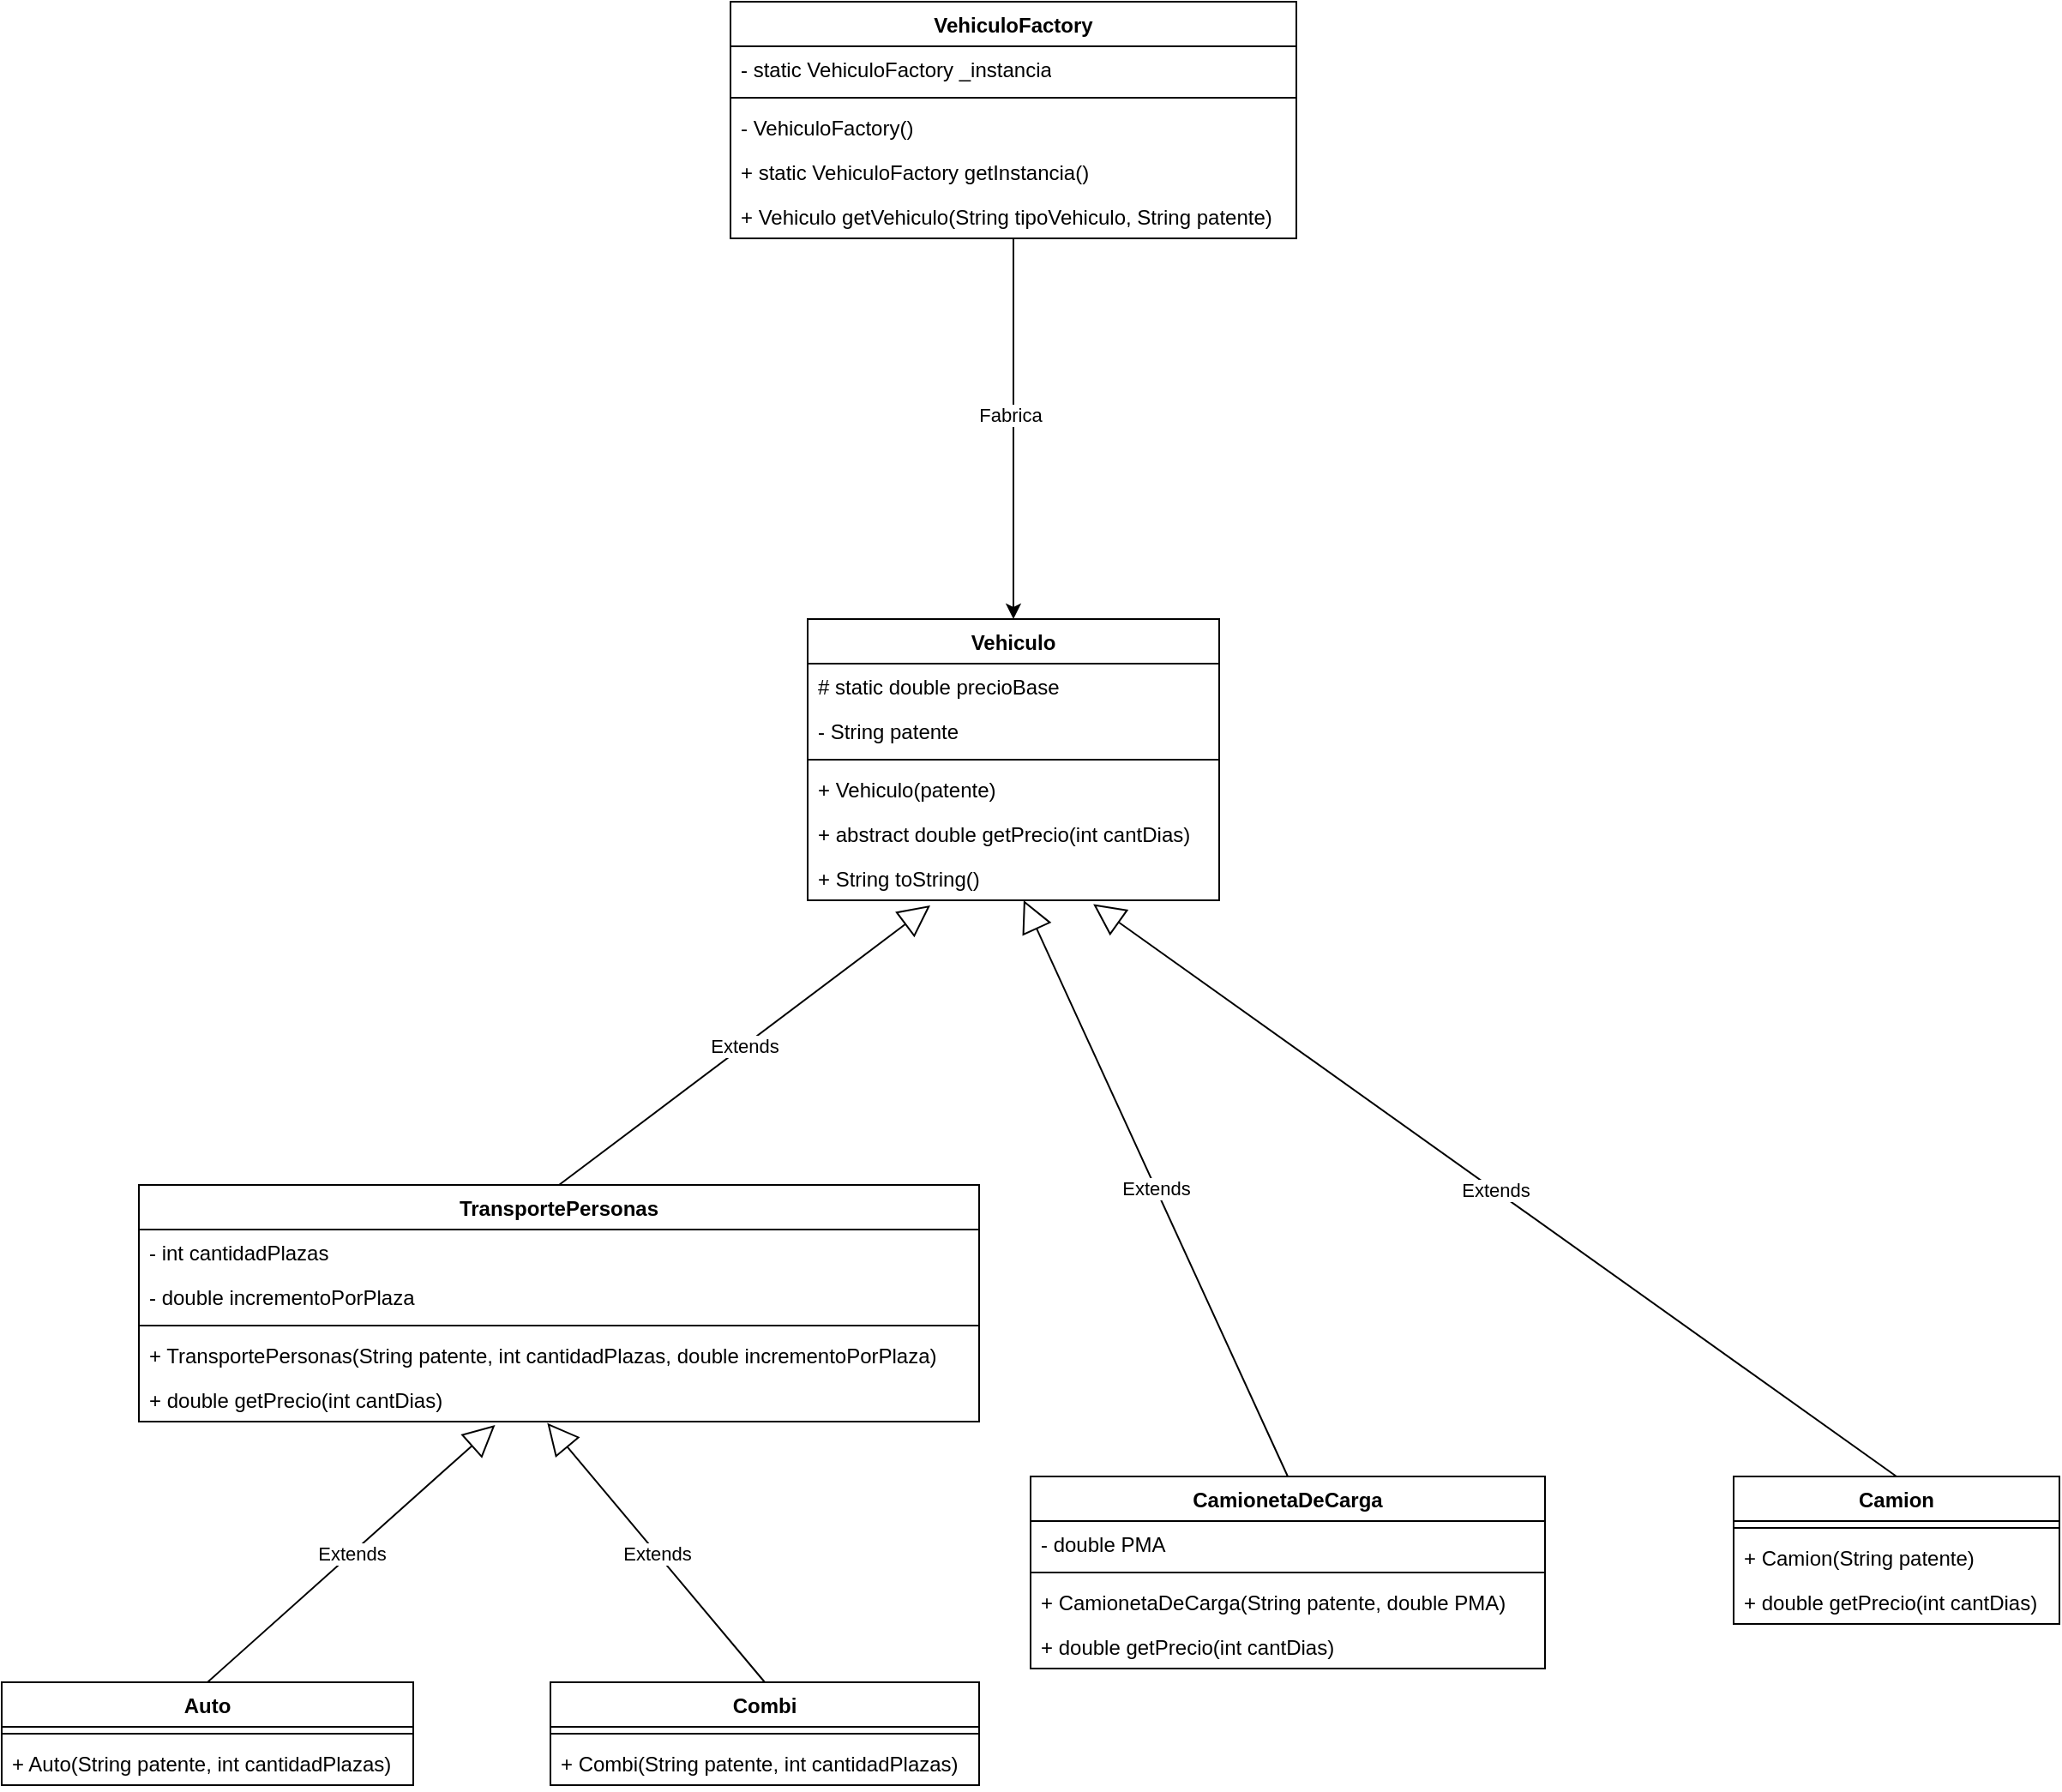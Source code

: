 <mxfile>
    <diagram id="T6w8NtiXbmCOqj-hvnN3" name="Página-1">
        <mxGraphModel dx="1474" dy="366" grid="1" gridSize="10" guides="1" tooltips="1" connect="1" arrows="1" fold="1" page="1" pageScale="1" pageWidth="827" pageHeight="1169" math="0" shadow="0">
            <root>
                <mxCell id="0"/>
                <mxCell id="1" parent="0"/>
                <mxCell id="2" value="Vehiculo" style="swimlane;fontStyle=1;align=center;verticalAlign=top;childLayout=stackLayout;horizontal=1;startSize=26;horizontalStack=0;resizeParent=1;resizeParentMax=0;resizeLast=0;collapsible=1;marginBottom=0;whiteSpace=wrap;html=1;" parent="1" vertex="1">
                    <mxGeometry x="-120" y="380" width="240" height="164" as="geometry"/>
                </mxCell>
                <mxCell id="6" value="# static double precioBase" style="text;strokeColor=none;fillColor=none;align=left;verticalAlign=top;spacingLeft=4;spacingRight=4;overflow=hidden;rotatable=0;points=[[0,0.5],[1,0.5]];portConstraint=eastwest;whiteSpace=wrap;html=1;" parent="2" vertex="1">
                    <mxGeometry y="26" width="240" height="26" as="geometry"/>
                </mxCell>
                <mxCell id="3" value="- String patente" style="text;strokeColor=none;fillColor=none;align=left;verticalAlign=top;spacingLeft=4;spacingRight=4;overflow=hidden;rotatable=0;points=[[0,0.5],[1,0.5]];portConstraint=eastwest;whiteSpace=wrap;html=1;" parent="2" vertex="1">
                    <mxGeometry y="52" width="240" height="26" as="geometry"/>
                </mxCell>
                <mxCell id="4" value="" style="line;strokeWidth=1;fillColor=none;align=left;verticalAlign=middle;spacingTop=-1;spacingLeft=3;spacingRight=3;rotatable=0;labelPosition=right;points=[];portConstraint=eastwest;strokeColor=inherit;" parent="2" vertex="1">
                    <mxGeometry y="78" width="240" height="8" as="geometry"/>
                </mxCell>
                <mxCell id="7" value="+ Vehiculo(patente)" style="text;strokeColor=none;fillColor=none;align=left;verticalAlign=top;spacingLeft=4;spacingRight=4;overflow=hidden;rotatable=0;points=[[0,0.5],[1,0.5]];portConstraint=eastwest;whiteSpace=wrap;html=1;" parent="2" vertex="1">
                    <mxGeometry y="86" width="240" height="26" as="geometry"/>
                </mxCell>
                <mxCell id="15" value="+ abstract double getPrecio(int cantDias)" style="text;strokeColor=none;fillColor=none;align=left;verticalAlign=top;spacingLeft=4;spacingRight=4;overflow=hidden;rotatable=0;points=[[0,0.5],[1,0.5]];portConstraint=eastwest;whiteSpace=wrap;html=1;" parent="2" vertex="1">
                    <mxGeometry y="112" width="240" height="26" as="geometry"/>
                </mxCell>
                <mxCell id="5" value="+ String toString()" style="text;strokeColor=none;fillColor=none;align=left;verticalAlign=top;spacingLeft=4;spacingRight=4;overflow=hidden;rotatable=0;points=[[0,0.5],[1,0.5]];portConstraint=eastwest;whiteSpace=wrap;html=1;" parent="2" vertex="1">
                    <mxGeometry y="138" width="240" height="26" as="geometry"/>
                </mxCell>
                <mxCell id="8" value="TransportePersonas" style="swimlane;fontStyle=1;align=center;verticalAlign=top;childLayout=stackLayout;horizontal=1;startSize=26;horizontalStack=0;resizeParent=1;resizeParentMax=0;resizeLast=0;collapsible=1;marginBottom=0;whiteSpace=wrap;html=1;" parent="1" vertex="1">
                    <mxGeometry x="-510" y="710" width="490" height="138" as="geometry"/>
                </mxCell>
                <mxCell id="17" value="- int cantidadPlazas" style="text;strokeColor=none;fillColor=none;align=left;verticalAlign=top;spacingLeft=4;spacingRight=4;overflow=hidden;rotatable=0;points=[[0,0.5],[1,0.5]];portConstraint=eastwest;whiteSpace=wrap;html=1;" parent="8" vertex="1">
                    <mxGeometry y="26" width="490" height="26" as="geometry"/>
                </mxCell>
                <mxCell id="9" value="- double incrementoPorPlaza" style="text;strokeColor=none;fillColor=none;align=left;verticalAlign=top;spacingLeft=4;spacingRight=4;overflow=hidden;rotatable=0;points=[[0,0.5],[1,0.5]];portConstraint=eastwest;whiteSpace=wrap;html=1;" parent="8" vertex="1">
                    <mxGeometry y="52" width="490" height="26" as="geometry"/>
                </mxCell>
                <mxCell id="10" value="" style="line;strokeWidth=1;fillColor=none;align=left;verticalAlign=middle;spacingTop=-1;spacingLeft=3;spacingRight=3;rotatable=0;labelPosition=right;points=[];portConstraint=eastwest;strokeColor=inherit;" parent="8" vertex="1">
                    <mxGeometry y="78" width="490" height="8" as="geometry"/>
                </mxCell>
                <mxCell id="14" value="+ TransportePersonas(String patente, int cantidadPlazas,&amp;nbsp;&lt;span style=&quot;color: rgb(0, 0, 0);&quot;&gt;double incrementoPorPlaza&lt;/span&gt;)" style="text;strokeColor=none;fillColor=none;align=left;verticalAlign=top;spacingLeft=4;spacingRight=4;overflow=hidden;rotatable=0;points=[[0,0.5],[1,0.5]];portConstraint=eastwest;whiteSpace=wrap;html=1;" parent="8" vertex="1">
                    <mxGeometry y="86" width="490" height="26" as="geometry"/>
                </mxCell>
                <mxCell id="11" value="+&amp;nbsp;&lt;span style=&quot;color: rgb(0, 0, 0);&quot;&gt;double getPrecio(int cantDias)&lt;/span&gt;" style="text;strokeColor=none;fillColor=none;align=left;verticalAlign=top;spacingLeft=4;spacingRight=4;overflow=hidden;rotatable=0;points=[[0,0.5],[1,0.5]];portConstraint=eastwest;whiteSpace=wrap;html=1;" parent="8" vertex="1">
                    <mxGeometry y="112" width="490" height="26" as="geometry"/>
                </mxCell>
                <mxCell id="16" value="Extends" style="endArrow=block;endSize=16;endFill=0;html=1;entryX=0.298;entryY=1.115;entryDx=0;entryDy=0;entryPerimeter=0;exitX=0.5;exitY=0;exitDx=0;exitDy=0;" parent="1" source="8" target="5" edge="1">
                    <mxGeometry width="160" relative="1" as="geometry">
                        <mxPoint x="-230" y="740" as="sourcePoint"/>
                        <mxPoint x="-70" y="740" as="targetPoint"/>
                    </mxGeometry>
                </mxCell>
                <mxCell id="18" value="Auto" style="swimlane;fontStyle=1;align=center;verticalAlign=top;childLayout=stackLayout;horizontal=1;startSize=26;horizontalStack=0;resizeParent=1;resizeParentMax=0;resizeLast=0;collapsible=1;marginBottom=0;whiteSpace=wrap;html=1;" parent="1" vertex="1">
                    <mxGeometry x="-590" y="1000" width="240" height="60" as="geometry"/>
                </mxCell>
                <mxCell id="20" value="" style="line;strokeWidth=1;fillColor=none;align=left;verticalAlign=middle;spacingTop=-1;spacingLeft=3;spacingRight=3;rotatable=0;labelPosition=right;points=[];portConstraint=eastwest;strokeColor=inherit;" parent="18" vertex="1">
                    <mxGeometry y="26" width="240" height="8" as="geometry"/>
                </mxCell>
                <mxCell id="22" value="+ Auto(String patente, int cantidadPlazas)" style="text;strokeColor=none;fillColor=none;align=left;verticalAlign=top;spacingLeft=4;spacingRight=4;overflow=hidden;rotatable=0;points=[[0,0.5],[1,0.5]];portConstraint=eastwest;whiteSpace=wrap;html=1;" parent="18" vertex="1">
                    <mxGeometry y="34" width="240" height="26" as="geometry"/>
                </mxCell>
                <mxCell id="23" value="Extends" style="endArrow=block;endSize=16;endFill=0;html=1;entryX=0.424;entryY=1.077;entryDx=0;entryDy=0;entryPerimeter=0;exitX=0.5;exitY=0;exitDx=0;exitDy=0;" parent="1" source="18" target="11" edge="1">
                    <mxGeometry width="160" relative="1" as="geometry">
                        <mxPoint x="-430" y="1070" as="sourcePoint"/>
                        <mxPoint x="-270" y="1070" as="targetPoint"/>
                    </mxGeometry>
                </mxCell>
                <mxCell id="24" value="Combi" style="swimlane;fontStyle=1;align=center;verticalAlign=top;childLayout=stackLayout;horizontal=1;startSize=26;horizontalStack=0;resizeParent=1;resizeParentMax=0;resizeLast=0;collapsible=1;marginBottom=0;whiteSpace=wrap;html=1;" parent="1" vertex="1">
                    <mxGeometry x="-270" y="1000" width="250" height="60" as="geometry"/>
                </mxCell>
                <mxCell id="26" value="" style="line;strokeWidth=1;fillColor=none;align=left;verticalAlign=middle;spacingTop=-1;spacingLeft=3;spacingRight=3;rotatable=0;labelPosition=right;points=[];portConstraint=eastwest;strokeColor=inherit;" parent="24" vertex="1">
                    <mxGeometry y="26" width="250" height="8" as="geometry"/>
                </mxCell>
                <mxCell id="28" value="+ Combi(String patente, int cantidadPlazas)" style="text;strokeColor=none;fillColor=none;align=left;verticalAlign=top;spacingLeft=4;spacingRight=4;overflow=hidden;rotatable=0;points=[[0,0.5],[1,0.5]];portConstraint=eastwest;whiteSpace=wrap;html=1;" parent="24" vertex="1">
                    <mxGeometry y="34" width="250" height="26" as="geometry"/>
                </mxCell>
                <mxCell id="29" value="Extends" style="endArrow=block;endSize=16;endFill=0;html=1;entryX=0.486;entryY=1.031;entryDx=0;entryDy=0;entryPerimeter=0;exitX=0.5;exitY=0;exitDx=0;exitDy=0;" parent="1" source="24" target="11" edge="1">
                    <mxGeometry width="160" relative="1" as="geometry">
                        <mxPoint x="-280" y="980" as="sourcePoint"/>
                        <mxPoint x="-120" y="980" as="targetPoint"/>
                    </mxGeometry>
                </mxCell>
                <mxCell id="30" value="CamionetaDeCarga" style="swimlane;fontStyle=1;align=center;verticalAlign=top;childLayout=stackLayout;horizontal=1;startSize=26;horizontalStack=0;resizeParent=1;resizeParentMax=0;resizeLast=0;collapsible=1;marginBottom=0;whiteSpace=wrap;html=1;" parent="1" vertex="1">
                    <mxGeometry x="10" y="880" width="300" height="112" as="geometry"/>
                </mxCell>
                <mxCell id="31" value="- double PMA" style="text;strokeColor=none;fillColor=none;align=left;verticalAlign=top;spacingLeft=4;spacingRight=4;overflow=hidden;rotatable=0;points=[[0,0.5],[1,0.5]];portConstraint=eastwest;whiteSpace=wrap;html=1;" parent="30" vertex="1">
                    <mxGeometry y="26" width="300" height="26" as="geometry"/>
                </mxCell>
                <mxCell id="32" value="" style="line;strokeWidth=1;fillColor=none;align=left;verticalAlign=middle;spacingTop=-1;spacingLeft=3;spacingRight=3;rotatable=0;labelPosition=right;points=[];portConstraint=eastwest;strokeColor=inherit;" parent="30" vertex="1">
                    <mxGeometry y="52" width="300" height="8" as="geometry"/>
                </mxCell>
                <mxCell id="34" value="+ CamionetaDeCarga(String patente,&amp;nbsp;&lt;span style=&quot;color: rgb(0, 0, 0);&quot;&gt;double PMA&lt;/span&gt;)" style="text;strokeColor=none;fillColor=none;align=left;verticalAlign=top;spacingLeft=4;spacingRight=4;overflow=hidden;rotatable=0;points=[[0,0.5],[1,0.5]];portConstraint=eastwest;whiteSpace=wrap;html=1;" parent="30" vertex="1">
                    <mxGeometry y="60" width="300" height="26" as="geometry"/>
                </mxCell>
                <mxCell id="36" value="+&amp;nbsp;&lt;span style=&quot;color: rgb(0, 0, 0);&quot;&gt;double getPrecio(int cantDias)&lt;/span&gt;" style="text;strokeColor=none;fillColor=none;align=left;verticalAlign=top;spacingLeft=4;spacingRight=4;overflow=hidden;rotatable=0;points=[[0,0.5],[1,0.5]];portConstraint=eastwest;whiteSpace=wrap;html=1;" parent="30" vertex="1">
                    <mxGeometry y="86" width="300" height="26" as="geometry"/>
                </mxCell>
                <mxCell id="37" value="Extends" style="endArrow=block;endSize=16;endFill=0;html=1;exitX=0.5;exitY=0;exitDx=0;exitDy=0;" parent="1" source="30" target="5" edge="1">
                    <mxGeometry width="160" relative="1" as="geometry">
                        <mxPoint x="380" y="700" as="sourcePoint"/>
                        <mxPoint x="540" y="700" as="targetPoint"/>
                    </mxGeometry>
                </mxCell>
                <mxCell id="38" value="Camion" style="swimlane;fontStyle=1;align=center;verticalAlign=top;childLayout=stackLayout;horizontal=1;startSize=26;horizontalStack=0;resizeParent=1;resizeParentMax=0;resizeLast=0;collapsible=1;marginBottom=0;whiteSpace=wrap;html=1;" parent="1" vertex="1">
                    <mxGeometry x="420" y="880" width="190" height="86" as="geometry"/>
                </mxCell>
                <mxCell id="40" value="" style="line;strokeWidth=1;fillColor=none;align=left;verticalAlign=middle;spacingTop=-1;spacingLeft=3;spacingRight=3;rotatable=0;labelPosition=right;points=[];portConstraint=eastwest;strokeColor=inherit;" parent="38" vertex="1">
                    <mxGeometry y="26" width="190" height="8" as="geometry"/>
                </mxCell>
                <mxCell id="52" value="+ Camion(String patente)" style="text;strokeColor=none;fillColor=none;align=left;verticalAlign=top;spacingLeft=4;spacingRight=4;overflow=hidden;rotatable=0;points=[[0,0.5],[1,0.5]];portConstraint=eastwest;whiteSpace=wrap;html=1;" vertex="1" parent="38">
                    <mxGeometry y="34" width="190" height="26" as="geometry"/>
                </mxCell>
                <mxCell id="42" value="+&amp;nbsp;&lt;span style=&quot;color: rgb(0, 0, 0);&quot;&gt;double getPrecio(int cantDias)&lt;/span&gt;" style="text;strokeColor=none;fillColor=none;align=left;verticalAlign=top;spacingLeft=4;spacingRight=4;overflow=hidden;rotatable=0;points=[[0,0.5],[1,0.5]];portConstraint=eastwest;whiteSpace=wrap;html=1;" parent="38" vertex="1">
                    <mxGeometry y="60" width="190" height="26" as="geometry"/>
                </mxCell>
                <mxCell id="43" value="Extends" style="endArrow=block;endSize=16;endFill=0;html=1;entryX=0.694;entryY=1.086;entryDx=0;entryDy=0;entryPerimeter=0;exitX=0.5;exitY=0;exitDx=0;exitDy=0;" parent="1" source="38" target="5" edge="1">
                    <mxGeometry width="160" relative="1" as="geometry">
                        <mxPoint x="370" y="770" as="sourcePoint"/>
                        <mxPoint x="530" y="770" as="targetPoint"/>
                    </mxGeometry>
                </mxCell>
                <mxCell id="44" value="VehiculoFactory" style="swimlane;fontStyle=1;align=center;verticalAlign=top;childLayout=stackLayout;horizontal=1;startSize=26;horizontalStack=0;resizeParent=1;resizeParentMax=0;resizeLast=0;collapsible=1;marginBottom=0;whiteSpace=wrap;html=1;" parent="1" vertex="1">
                    <mxGeometry x="-165" y="20" width="330" height="138" as="geometry"/>
                </mxCell>
                <mxCell id="45" value="- static VehiculoFactory _instancia" style="text;strokeColor=none;fillColor=none;align=left;verticalAlign=top;spacingLeft=4;spacingRight=4;overflow=hidden;rotatable=0;points=[[0,0.5],[1,0.5]];portConstraint=eastwest;whiteSpace=wrap;html=1;" parent="44" vertex="1">
                    <mxGeometry y="26" width="330" height="26" as="geometry"/>
                </mxCell>
                <mxCell id="46" value="" style="line;strokeWidth=1;fillColor=none;align=left;verticalAlign=middle;spacingTop=-1;spacingLeft=3;spacingRight=3;rotatable=0;labelPosition=right;points=[];portConstraint=eastwest;strokeColor=inherit;" parent="44" vertex="1">
                    <mxGeometry y="52" width="330" height="8" as="geometry"/>
                </mxCell>
                <mxCell id="48" value="- VehiculoFactory()" style="text;strokeColor=none;fillColor=none;align=left;verticalAlign=top;spacingLeft=4;spacingRight=4;overflow=hidden;rotatable=0;points=[[0,0.5],[1,0.5]];portConstraint=eastwest;whiteSpace=wrap;html=1;" parent="44" vertex="1">
                    <mxGeometry y="60" width="330" height="26" as="geometry"/>
                </mxCell>
                <mxCell id="49" value="+ static VehiculoFactory getInstancia()" style="text;strokeColor=none;fillColor=none;align=left;verticalAlign=top;spacingLeft=4;spacingRight=4;overflow=hidden;rotatable=0;points=[[0,0.5],[1,0.5]];portConstraint=eastwest;whiteSpace=wrap;html=1;" parent="44" vertex="1">
                    <mxGeometry y="86" width="330" height="26" as="geometry"/>
                </mxCell>
                <mxCell id="47" value="+ Vehiculo getVehiculo(String tipoVehiculo, String patente)" style="text;strokeColor=none;fillColor=none;align=left;verticalAlign=top;spacingLeft=4;spacingRight=4;overflow=hidden;rotatable=0;points=[[0,0.5],[1,0.5]];portConstraint=eastwest;whiteSpace=wrap;html=1;" parent="44" vertex="1">
                    <mxGeometry y="112" width="330" height="26" as="geometry"/>
                </mxCell>
                <mxCell id="50" value="" style="endArrow=classic;html=1;entryX=0.5;entryY=0;entryDx=0;entryDy=0;" parent="1" target="2" edge="1">
                    <mxGeometry width="50" height="50" relative="1" as="geometry">
                        <mxPoint y="158" as="sourcePoint"/>
                        <mxPoint y="278" as="targetPoint"/>
                    </mxGeometry>
                </mxCell>
                <mxCell id="51" value="Fabrica" style="edgeLabel;html=1;align=center;verticalAlign=middle;resizable=0;points=[];" parent="50" vertex="1" connectable="0">
                    <mxGeometry x="-0.072" y="-2" relative="1" as="geometry">
                        <mxPoint as="offset"/>
                    </mxGeometry>
                </mxCell>
            </root>
        </mxGraphModel>
    </diagram>
</mxfile>